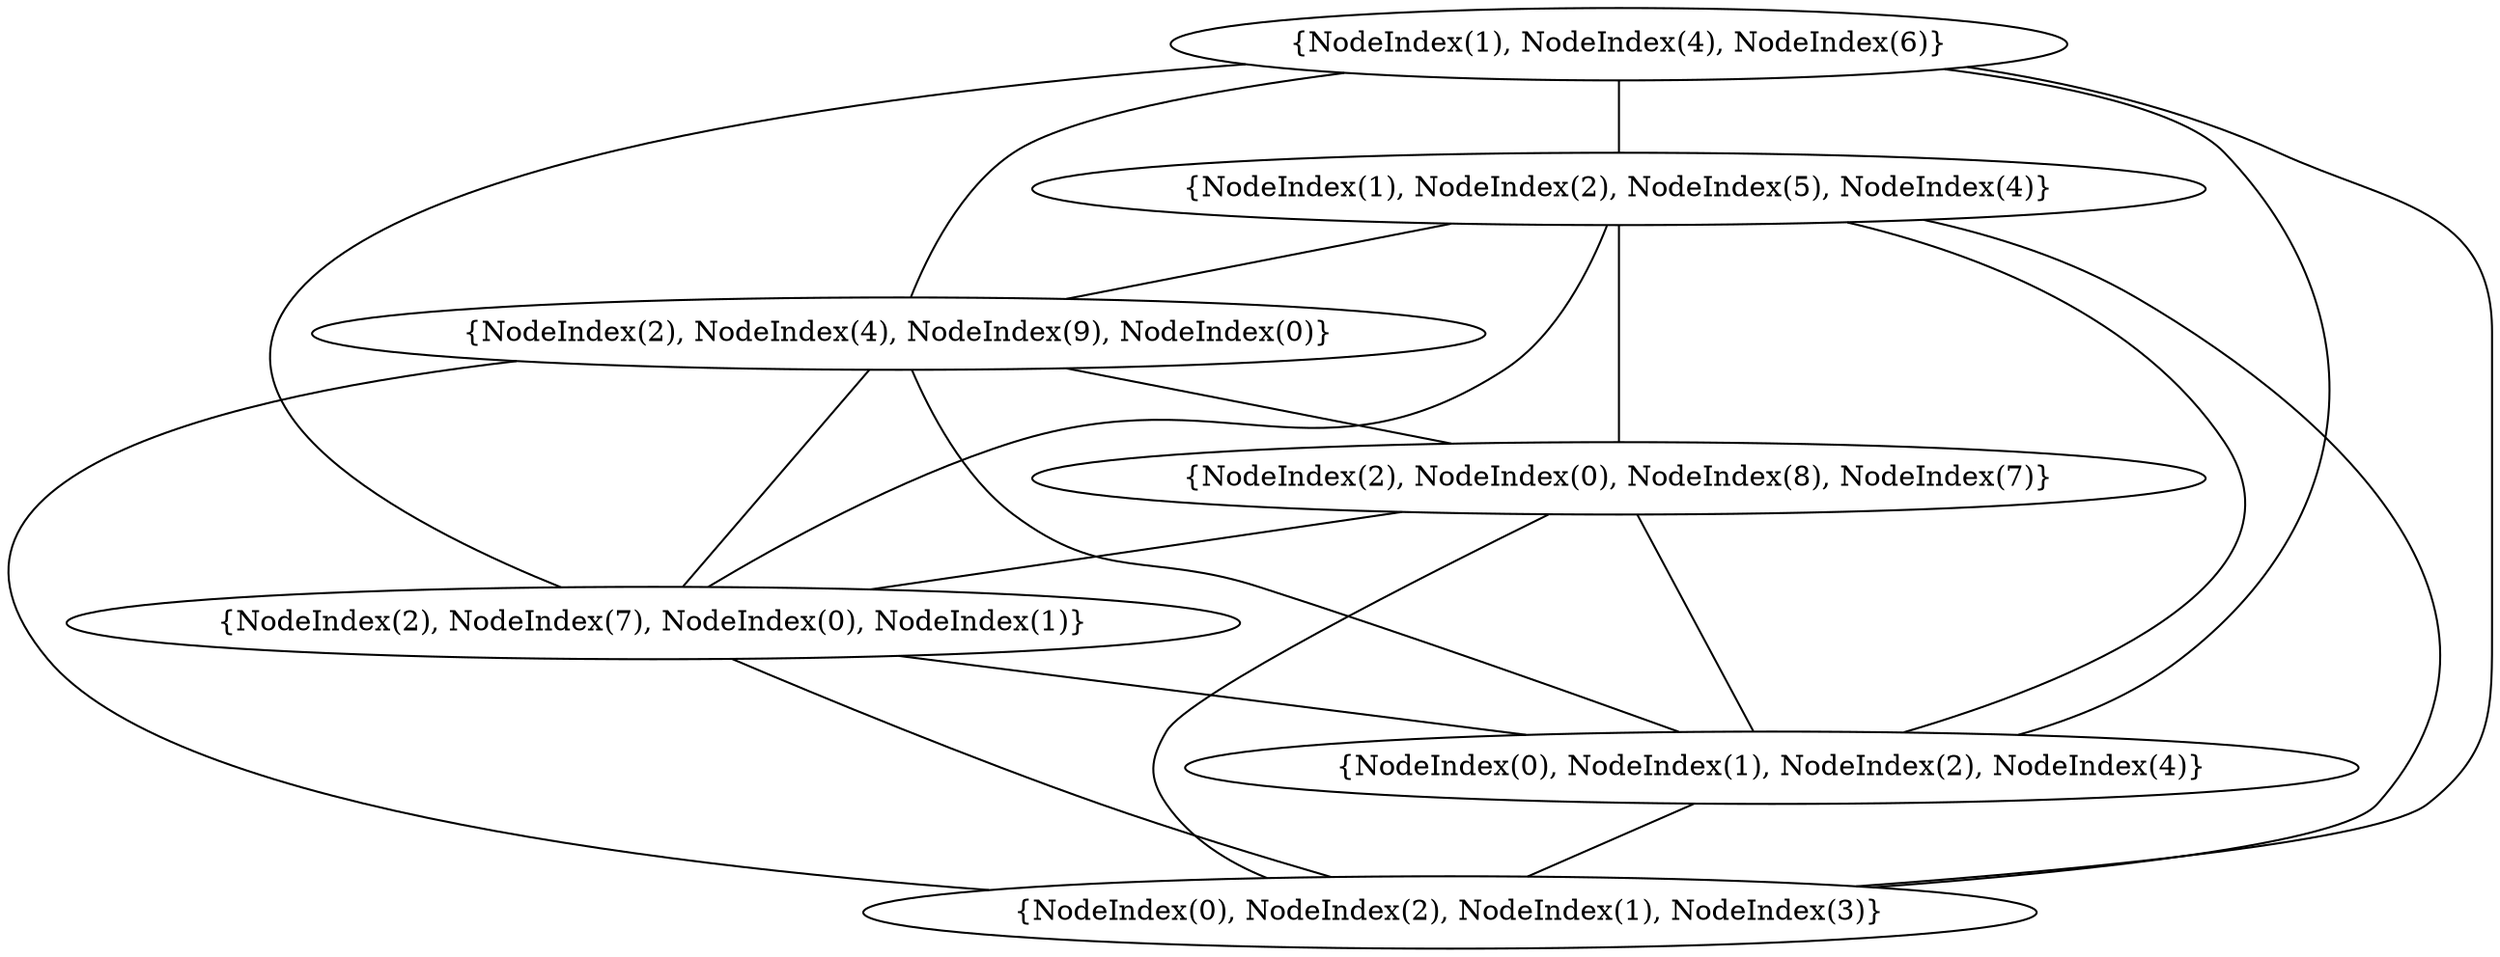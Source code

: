 graph {
    0 [ label = "{NodeIndex(0), NodeIndex(2), NodeIndex(1), NodeIndex(3)}" ]
    1 [ label = "{NodeIndex(0), NodeIndex(1), NodeIndex(2), NodeIndex(4)}" ]
    2 [ label = "{NodeIndex(2), NodeIndex(7), NodeIndex(0), NodeIndex(1)}" ]
    3 [ label = "{NodeIndex(2), NodeIndex(0), NodeIndex(8), NodeIndex(7)}" ]
    4 [ label = "{NodeIndex(2), NodeIndex(4), NodeIndex(9), NodeIndex(0)}" ]
    5 [ label = "{NodeIndex(1), NodeIndex(2), NodeIndex(5), NodeIndex(4)}" ]
    6 [ label = "{NodeIndex(1), NodeIndex(4), NodeIndex(6)}" ]
    1 -- 0 [ ]
    2 -- 0 [ ]
    2 -- 1 [ ]
    3 -- 0 [ ]
    3 -- 1 [ ]
    3 -- 2 [ ]
    4 -- 0 [ ]
    4 -- 1 [ ]
    4 -- 2 [ ]
    4 -- 3 [ ]
    5 -- 0 [ ]
    5 -- 1 [ ]
    5 -- 2 [ ]
    5 -- 3 [ ]
    5 -- 4 [ ]
    6 -- 0 [ ]
    6 -- 1 [ ]
    6 -- 2 [ ]
    6 -- 4 [ ]
    6 -- 5 [ ]
}
